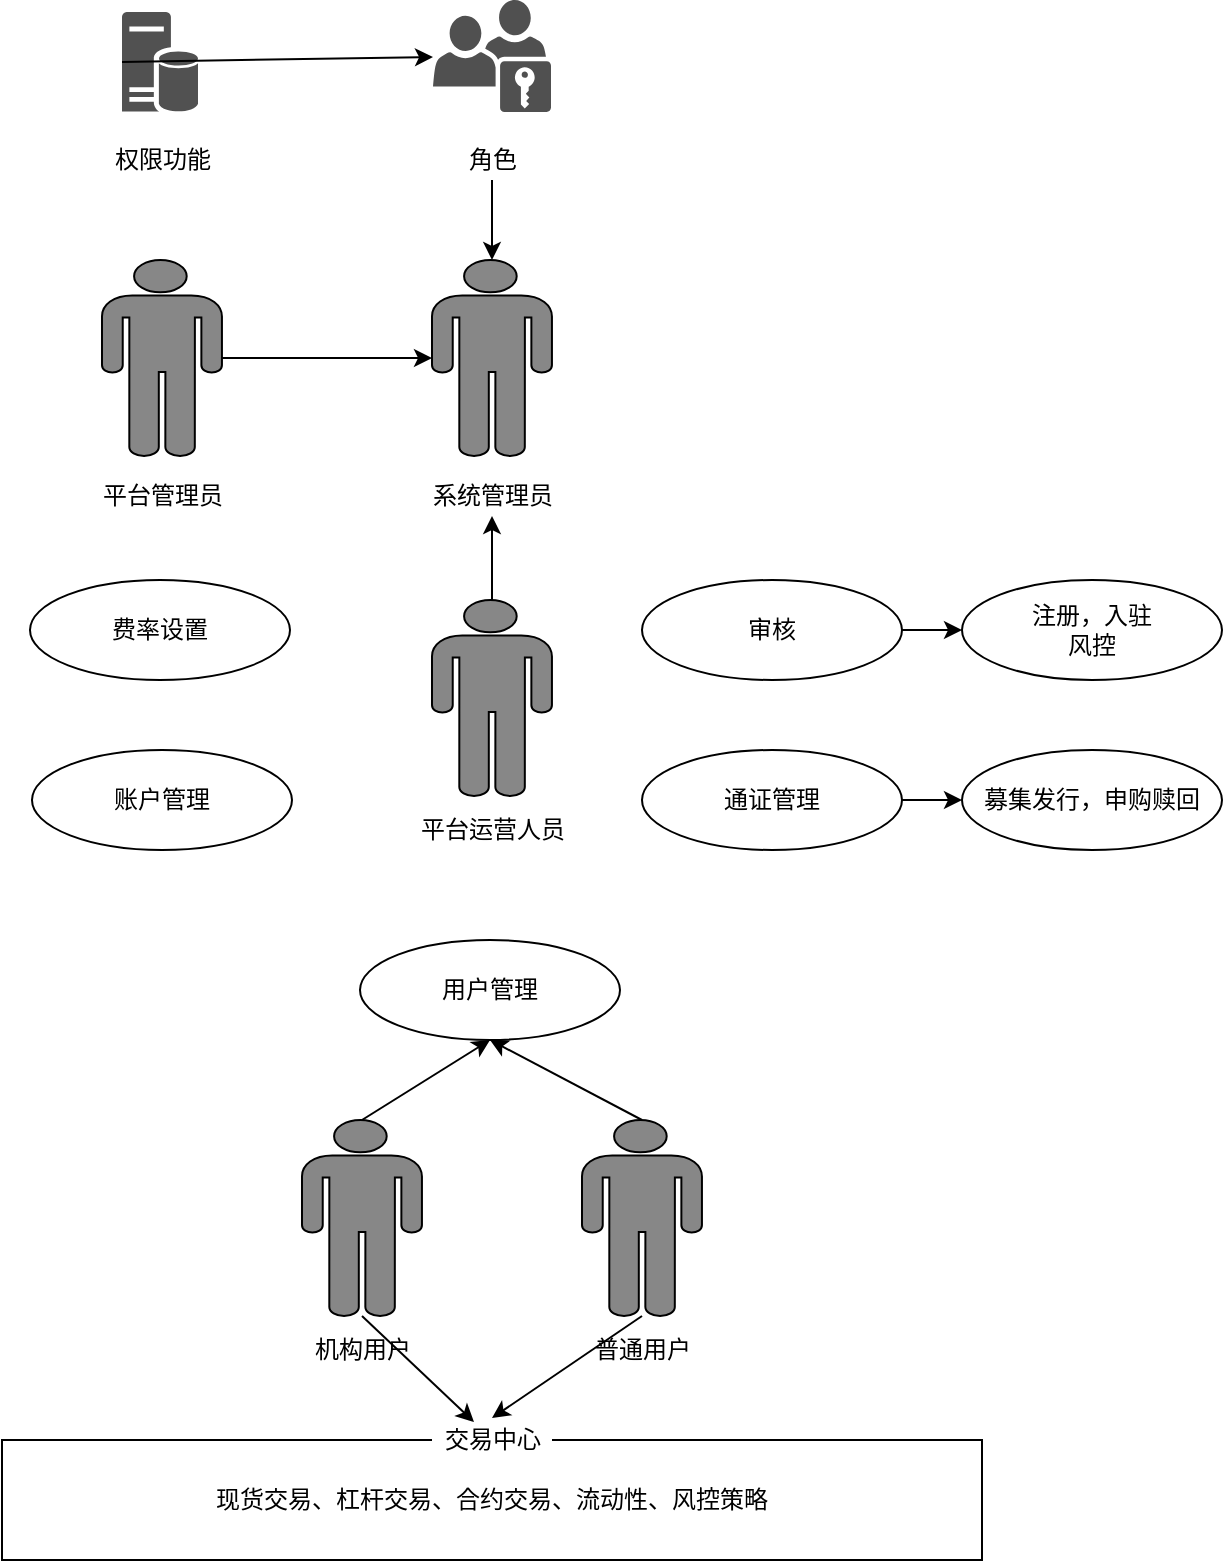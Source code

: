<mxfile version="12.9.9" type="device"><diagram id="2NhMyzm2axpLj6jbIE2R" name="第 1 页"><mxGraphModel dx="1086" dy="806" grid="1" gridSize="10" guides="1" tooltips="1" connect="1" arrows="1" fold="1" page="1" pageScale="1" pageWidth="827" pageHeight="1169" math="0" shadow="0"><root><mxCell id="0"/><mxCell id="1" parent="0"/><mxCell id="NX-6kTRp-Pa5iWglZvLK-1" value="" style="edgeStyle=orthogonalEdgeStyle;rounded=0;orthogonalLoop=1;jettySize=auto;html=1;entryX=0.5;entryY=0;entryDx=0;entryDy=0;entryPerimeter=0;" edge="1" parent="1" source="NX-6kTRp-Pa5iWglZvLK-2" target="NX-6kTRp-Pa5iWglZvLK-8"><mxGeometry relative="1" as="geometry"><mxPoint x="415" y="340" as="targetPoint"/></mxGeometry></mxCell><mxCell id="NX-6kTRp-Pa5iWglZvLK-2" value="角色" style="text;html=1;align=center;verticalAlign=middle;resizable=0;points=[];autosize=1;" vertex="1" parent="1"><mxGeometry x="395" y="240" width="40" height="20" as="geometry"/></mxCell><mxCell id="NX-6kTRp-Pa5iWglZvLK-3" value="" style="shape=mxgraph.signs.people.man_1;html=1;fillColor=#878787;strokeColor=#000000;verticalLabelPosition=bottom;verticalAlign=top;align=center;" vertex="1" parent="1"><mxGeometry x="220" y="300" width="60" height="98" as="geometry"/></mxCell><mxCell id="NX-6kTRp-Pa5iWglZvLK-4" value="平台管理员" style="text;html=1;align=center;verticalAlign=middle;resizable=0;points=[];autosize=1;" vertex="1" parent="1"><mxGeometry x="210" y="408" width="80" height="20" as="geometry"/></mxCell><mxCell id="NX-6kTRp-Pa5iWglZvLK-5" value="权限功能" style="text;html=1;align=center;verticalAlign=middle;resizable=0;points=[];autosize=1;" vertex="1" parent="1"><mxGeometry x="220" y="240" width="60" height="20" as="geometry"/></mxCell><mxCell id="NX-6kTRp-Pa5iWglZvLK-6" value="" style="shape=mxgraph.signs.people.man_1;html=1;fillColor=#878787;strokeColor=#000000;verticalLabelPosition=bottom;verticalAlign=top;align=center;" vertex="1" parent="1"><mxGeometry x="385" y="470" width="60" height="98" as="geometry"/></mxCell><mxCell id="NX-6kTRp-Pa5iWglZvLK-7" value="平台运营人员" style="text;html=1;align=center;verticalAlign=middle;resizable=0;points=[];autosize=1;" vertex="1" parent="1"><mxGeometry x="370" y="575" width="90" height="20" as="geometry"/></mxCell><mxCell id="NX-6kTRp-Pa5iWglZvLK-8" value="" style="shape=mxgraph.signs.people.man_1;html=1;fillColor=#878787;strokeColor=#000000;verticalLabelPosition=bottom;verticalAlign=top;align=center;" vertex="1" parent="1"><mxGeometry x="385" y="300" width="60" height="98" as="geometry"/></mxCell><mxCell id="NX-6kTRp-Pa5iWglZvLK-9" value="系统管理员" style="text;html=1;align=center;verticalAlign=middle;resizable=0;points=[];autosize=1;" vertex="1" parent="1"><mxGeometry x="375" y="408" width="80" height="20" as="geometry"/></mxCell><mxCell id="NX-6kTRp-Pa5iWglZvLK-10" value="" style="pointerEvents=1;shadow=0;dashed=0;html=1;strokeColor=none;fillColor=#505050;labelPosition=center;verticalLabelPosition=bottom;verticalAlign=top;outlineConnect=0;align=center;shape=mxgraph.office.users.role_group;" vertex="1" parent="1"><mxGeometry x="385.5" y="170" width="59" height="56" as="geometry"/></mxCell><mxCell id="NX-6kTRp-Pa5iWglZvLK-11" value="" style="pointerEvents=1;shadow=0;dashed=0;html=1;strokeColor=none;labelPosition=center;verticalLabelPosition=bottom;verticalAlign=top;align=center;fillColor=#515151;shape=mxgraph.mscae.enterprise.database_server" vertex="1" parent="1"><mxGeometry x="230" y="176" width="38" height="50" as="geometry"/></mxCell><mxCell id="NX-6kTRp-Pa5iWglZvLK-12" value="" style="endArrow=classic;html=1;entryX=0;entryY=0.5;entryDx=0;entryDy=0;entryPerimeter=0;exitX=1;exitY=0.5;exitDx=0;exitDy=0;exitPerimeter=0;" edge="1" parent="1" source="NX-6kTRp-Pa5iWglZvLK-3" target="NX-6kTRp-Pa5iWglZvLK-8"><mxGeometry width="50" height="50" relative="1" as="geometry"><mxPoint x="304.5" y="550" as="sourcePoint"/><mxPoint x="594.5" y="420" as="targetPoint"/></mxGeometry></mxCell><mxCell id="NX-6kTRp-Pa5iWglZvLK-13" value="" style="endArrow=classic;html=1;exitX=0.5;exitY=0;exitDx=0;exitDy=0;exitPerimeter=0;" edge="1" parent="1" source="NX-6kTRp-Pa5iWglZvLK-6" target="NX-6kTRp-Pa5iWglZvLK-9"><mxGeometry width="50" height="50" relative="1" as="geometry"><mxPoint x="314.5" y="560" as="sourcePoint"/><mxPoint x="412.54" y="468" as="targetPoint"/></mxGeometry></mxCell><mxCell id="NX-6kTRp-Pa5iWglZvLK-14" value="" style="endArrow=classic;html=1;exitX=0;exitY=0.5;exitDx=0;exitDy=0;exitPerimeter=0;" edge="1" parent="1" source="NX-6kTRp-Pa5iWglZvLK-11" target="NX-6kTRp-Pa5iWglZvLK-10"><mxGeometry width="50" height="50" relative="1" as="geometry"><mxPoint x="524.5" y="572" as="sourcePoint"/><mxPoint x="435.019" y="478" as="targetPoint"/></mxGeometry></mxCell><mxCell id="NX-6kTRp-Pa5iWglZvLK-15" value="" style="edgeStyle=orthogonalEdgeStyle;rounded=0;orthogonalLoop=1;jettySize=auto;html=1;" edge="1" parent="1" source="NX-6kTRp-Pa5iWglZvLK-16" target="NX-6kTRp-Pa5iWglZvLK-17"><mxGeometry relative="1" as="geometry"/></mxCell><mxCell id="NX-6kTRp-Pa5iWglZvLK-16" value="审核" style="ellipse;whiteSpace=wrap;html=1;" vertex="1" parent="1"><mxGeometry x="490" y="460" width="130" height="50" as="geometry"/></mxCell><mxCell id="NX-6kTRp-Pa5iWglZvLK-17" value="注册，入驻&lt;br&gt;风控" style="ellipse;whiteSpace=wrap;html=1;" vertex="1" parent="1"><mxGeometry x="650" y="460" width="130" height="50" as="geometry"/></mxCell><mxCell id="NX-6kTRp-Pa5iWglZvLK-18" value="用户管理" style="ellipse;whiteSpace=wrap;html=1;" vertex="1" parent="1"><mxGeometry x="349" y="640" width="130" height="50" as="geometry"/></mxCell><mxCell id="NX-6kTRp-Pa5iWglZvLK-22" value="账户管理" style="ellipse;whiteSpace=wrap;html=1;" vertex="1" parent="1"><mxGeometry x="185" y="545" width="130" height="50" as="geometry"/></mxCell><mxCell id="NX-6kTRp-Pa5iWglZvLK-47" value="" style="edgeStyle=orthogonalEdgeStyle;rounded=0;orthogonalLoop=1;jettySize=auto;html=1;" edge="1" parent="1" source="NX-6kTRp-Pa5iWglZvLK-26" target="NX-6kTRp-Pa5iWglZvLK-46"><mxGeometry relative="1" as="geometry"/></mxCell><mxCell id="NX-6kTRp-Pa5iWglZvLK-26" value="通证管理" style="ellipse;whiteSpace=wrap;html=1;" vertex="1" parent="1"><mxGeometry x="490" y="545" width="130" height="50" as="geometry"/></mxCell><mxCell id="NX-6kTRp-Pa5iWglZvLK-46" value="募集发行，申购赎回" style="ellipse;whiteSpace=wrap;html=1;" vertex="1" parent="1"><mxGeometry x="650" y="545" width="130" height="50" as="geometry"/></mxCell><mxCell id="NX-6kTRp-Pa5iWglZvLK-28" value="" style="shape=mxgraph.signs.people.man_1;html=1;fillColor=#878787;strokeColor=#000000;verticalLabelPosition=bottom;verticalAlign=top;align=center;" vertex="1" parent="1"><mxGeometry x="320" y="730" width="60" height="98" as="geometry"/></mxCell><mxCell id="NX-6kTRp-Pa5iWglZvLK-29" value="" style="shape=mxgraph.signs.people.man_1;html=1;fillColor=#878787;strokeColor=#000000;verticalLabelPosition=bottom;verticalAlign=top;align=center;" vertex="1" parent="1"><mxGeometry x="460" y="730" width="60" height="98" as="geometry"/></mxCell><mxCell id="NX-6kTRp-Pa5iWglZvLK-32" value="" style="endArrow=classic;html=1;exitX=0.5;exitY=0;exitDx=0;exitDy=0;exitPerimeter=0;entryX=0.5;entryY=1;entryDx=0;entryDy=0;" edge="1" parent="1" source="NX-6kTRp-Pa5iWglZvLK-28" target="NX-6kTRp-Pa5iWglZvLK-18"><mxGeometry width="50" height="50" relative="1" as="geometry"><mxPoint x="390" y="640" as="sourcePoint"/><mxPoint x="410" y="710" as="targetPoint"/></mxGeometry></mxCell><mxCell id="NX-6kTRp-Pa5iWglZvLK-33" value="" style="endArrow=classic;html=1;exitX=0.5;exitY=0;exitDx=0;exitDy=0;exitPerimeter=0;entryX=0.5;entryY=1;entryDx=0;entryDy=0;" edge="1" parent="1" source="NX-6kTRp-Pa5iWglZvLK-29" target="NX-6kTRp-Pa5iWglZvLK-18"><mxGeometry width="50" height="50" relative="1" as="geometry"><mxPoint x="240" y="790" as="sourcePoint"/><mxPoint x="360" y="685" as="targetPoint"/></mxGeometry></mxCell><mxCell id="NX-6kTRp-Pa5iWglZvLK-41" value="普通用户" style="text;html=1;align=center;verticalAlign=middle;resizable=0;points=[];autosize=1;fillColor=#FFFFFF;" vertex="1" parent="1"><mxGeometry x="460" y="835" width="60" height="20" as="geometry"/></mxCell><mxCell id="NX-6kTRp-Pa5iWglZvLK-45" value="机构用户" style="text;html=1;align=center;verticalAlign=middle;resizable=0;points=[];autosize=1;fillColor=#FFFFFF;" vertex="1" parent="1"><mxGeometry x="320" y="835" width="60" height="20" as="geometry"/></mxCell><mxCell id="NX-6kTRp-Pa5iWglZvLK-48" value="费率设置" style="ellipse;whiteSpace=wrap;html=1;" vertex="1" parent="1"><mxGeometry x="184" y="460" width="130" height="50" as="geometry"/></mxCell><mxCell id="NX-6kTRp-Pa5iWglZvLK-56" value="" style="group" vertex="1" connectable="0" parent="1"><mxGeometry x="170" y="880" width="490" height="70" as="geometry"/></mxCell><mxCell id="NX-6kTRp-Pa5iWglZvLK-52" value="现货交易、杠杆交易、合约交易、流动性、风控策略" style="rounded=0;whiteSpace=wrap;html=1;" vertex="1" parent="NX-6kTRp-Pa5iWglZvLK-56"><mxGeometry y="10" width="490" height="60" as="geometry"/></mxCell><mxCell id="NX-6kTRp-Pa5iWglZvLK-53" value="交易中心" style="text;html=1;align=center;verticalAlign=middle;resizable=0;points=[];autosize=1;fillColor=#ffffff;" vertex="1" parent="NX-6kTRp-Pa5iWglZvLK-56"><mxGeometry x="215" width="60" height="20" as="geometry"/></mxCell><mxCell id="NX-6kTRp-Pa5iWglZvLK-58" value="" style="endArrow=classic;html=1;exitX=0.5;exitY=1;exitDx=0;exitDy=0;exitPerimeter=0;entryX=0.35;entryY=0.05;entryDx=0;entryDy=0;entryPerimeter=0;" edge="1" parent="1" source="NX-6kTRp-Pa5iWglZvLK-28" target="NX-6kTRp-Pa5iWglZvLK-53"><mxGeometry width="50" height="50" relative="1" as="geometry"><mxPoint x="410" y="810" as="sourcePoint"/><mxPoint x="460" y="760" as="targetPoint"/></mxGeometry></mxCell><mxCell id="NX-6kTRp-Pa5iWglZvLK-59" value="" style="endArrow=classic;html=1;exitX=0.5;exitY=1;exitDx=0;exitDy=0;exitPerimeter=0;" edge="1" parent="1" source="NX-6kTRp-Pa5iWglZvLK-29"><mxGeometry width="50" height="50" relative="1" as="geometry"><mxPoint x="360" y="838" as="sourcePoint"/><mxPoint x="415" y="879" as="targetPoint"/></mxGeometry></mxCell></root></mxGraphModel></diagram></mxfile>